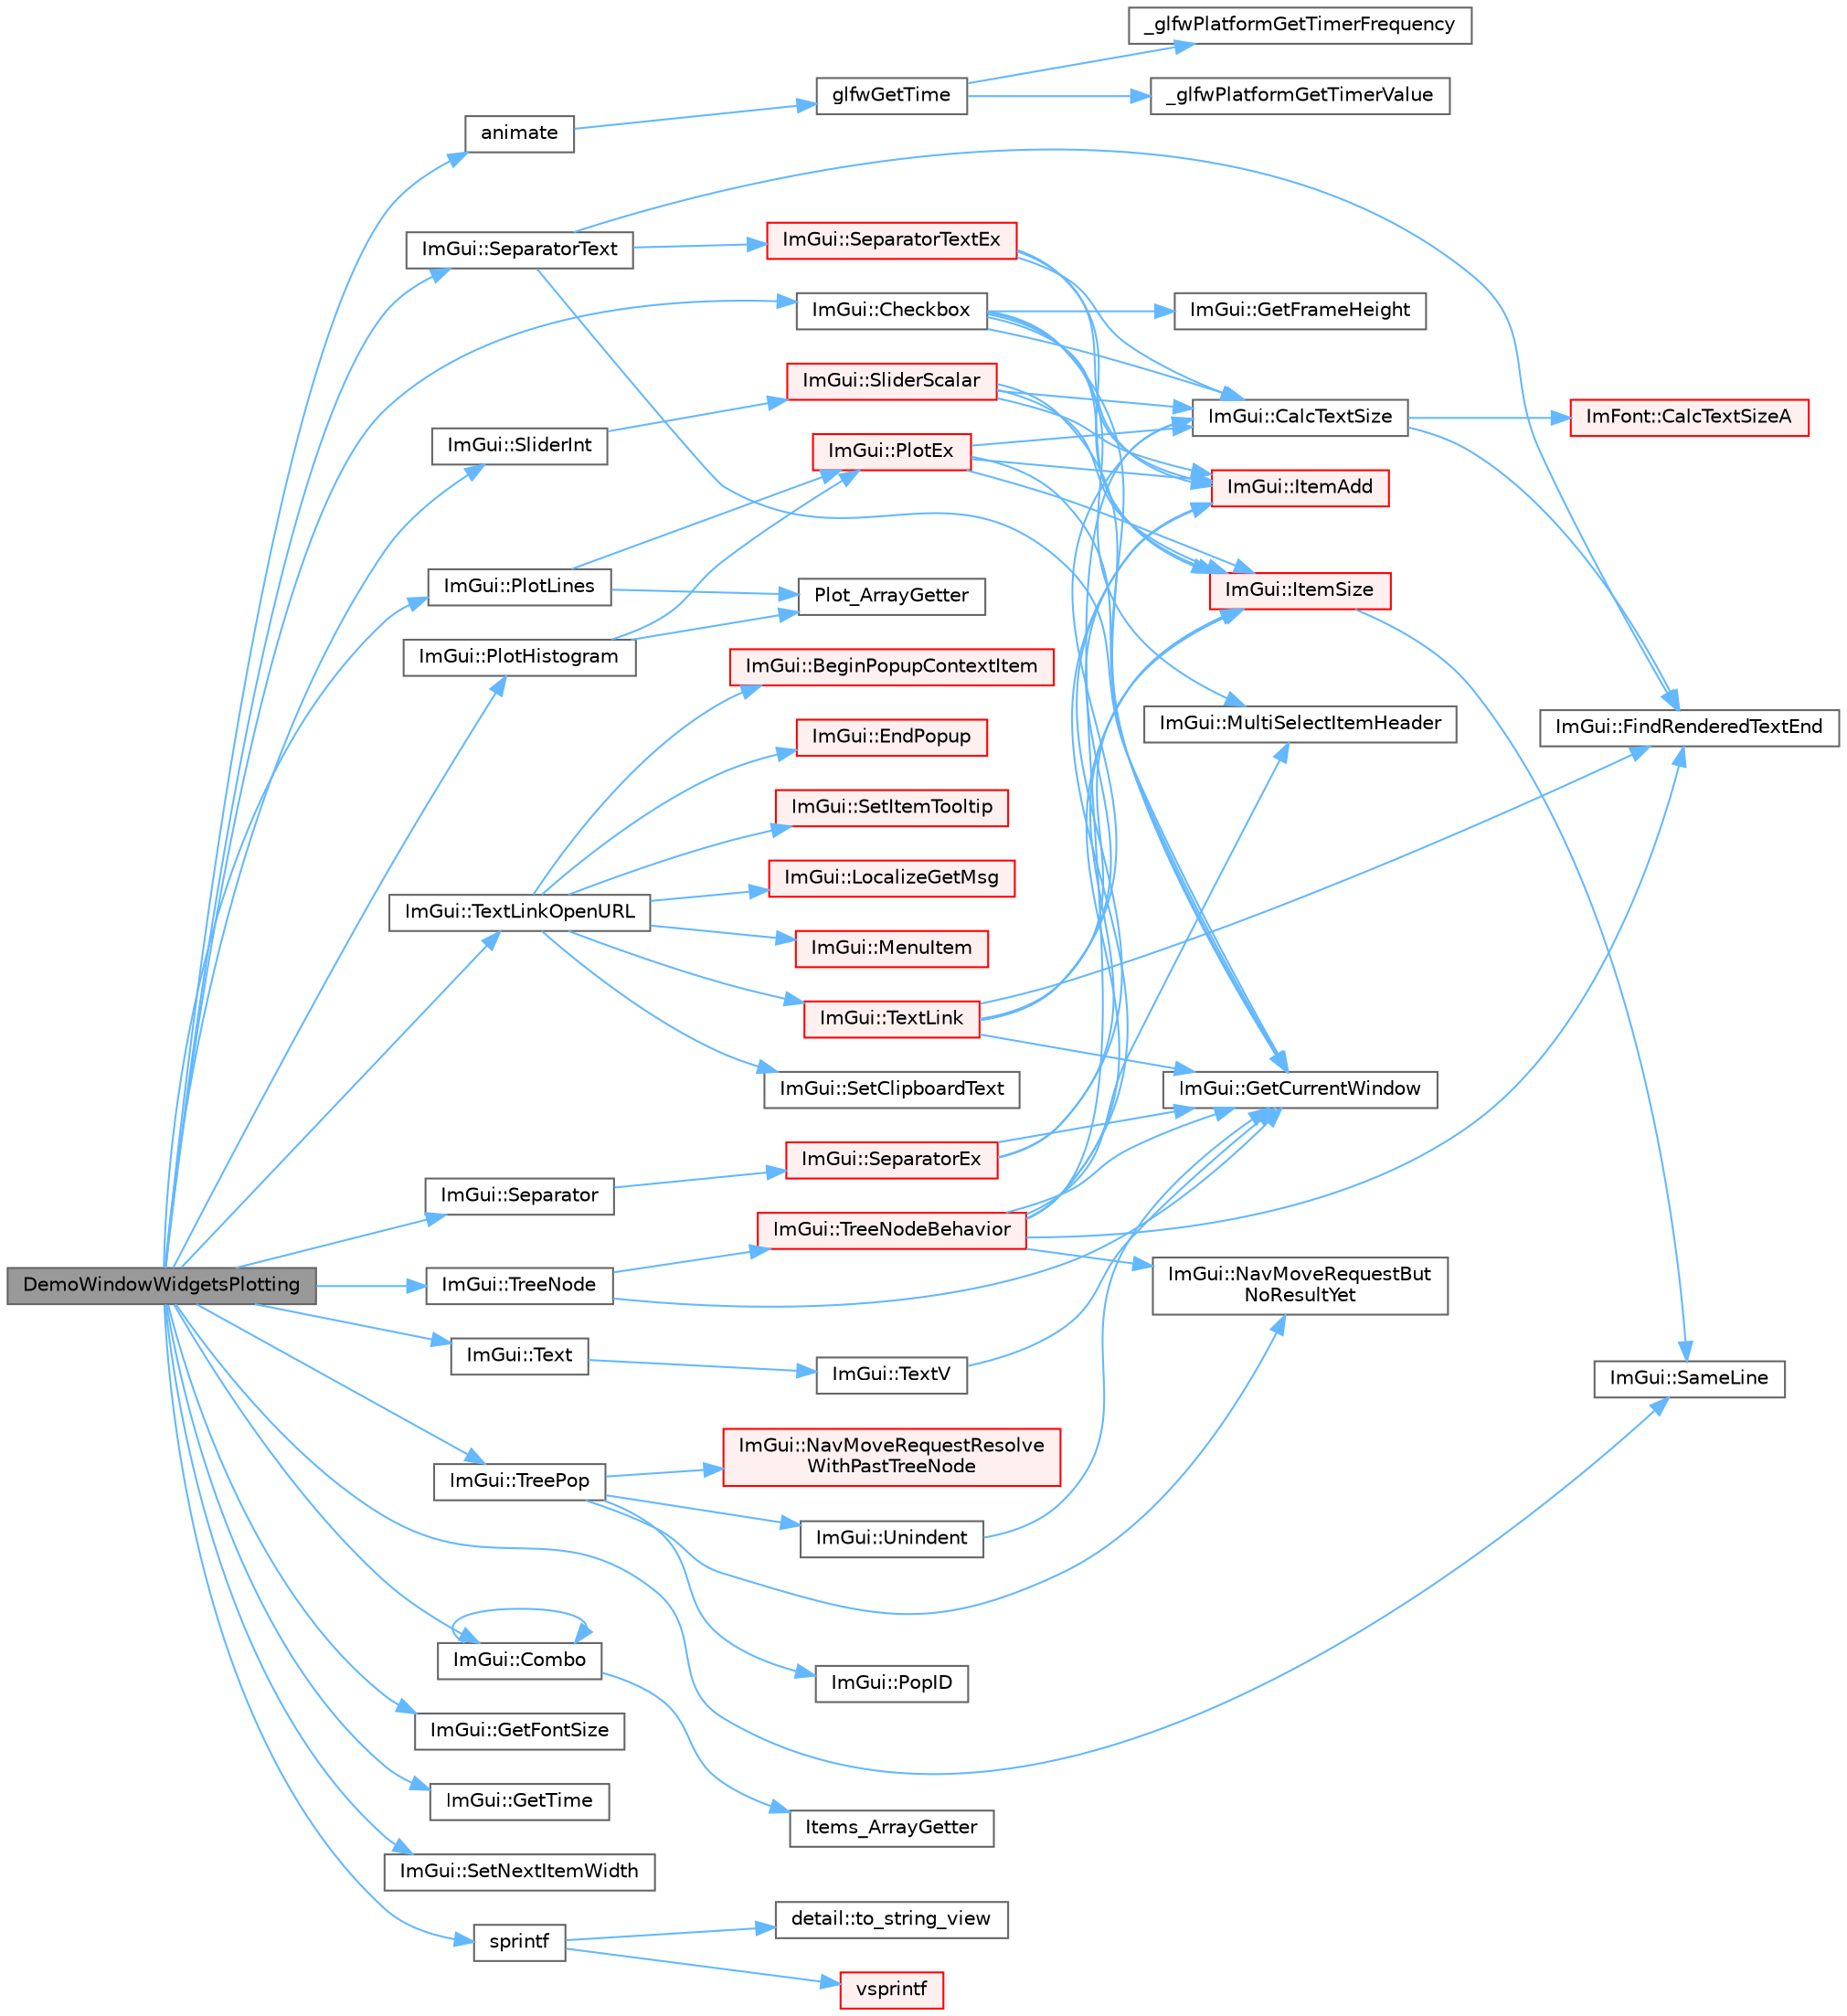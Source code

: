 digraph "DemoWindowWidgetsPlotting"
{
 // LATEX_PDF_SIZE
  bgcolor="transparent";
  edge [fontname=Helvetica,fontsize=10,labelfontname=Helvetica,labelfontsize=10];
  node [fontname=Helvetica,fontsize=10,shape=box,height=0.2,width=0.4];
  rankdir="LR";
  Node1 [id="Node000001",label="DemoWindowWidgetsPlotting",height=0.2,width=0.4,color="gray40", fillcolor="grey60", style="filled", fontcolor="black",tooltip=" "];
  Node1 -> Node2 [id="edge1_Node000001_Node000002",color="steelblue1",style="solid",tooltip=" "];
  Node2 [id="Node000002",label="animate",height=0.2,width=0.4,color="grey40", fillcolor="white", style="filled",URL="$gears_8c.html#af7a75874690301f56bcd3fa511ba39a8",tooltip=" "];
  Node2 -> Node3 [id="edge2_Node000002_Node000003",color="steelblue1",style="solid",tooltip=" "];
  Node3 [id="Node000003",label="glfwGetTime",height=0.2,width=0.4,color="grey40", fillcolor="white", style="filled",URL="$group__input.html#ga03d4a1039b8662c71eeb40beea8cb622",tooltip="Returns the GLFW time."];
  Node3 -> Node4 [id="edge3_Node000003_Node000004",color="steelblue1",style="solid",tooltip=" "];
  Node4 [id="Node000004",label="_glfwPlatformGetTimerFrequency",height=0.2,width=0.4,color="grey40", fillcolor="white", style="filled",URL="$posix__time_8c.html#ab3fe69b1eec5554114fe774623a15137",tooltip=" "];
  Node3 -> Node5 [id="edge4_Node000003_Node000005",color="steelblue1",style="solid",tooltip=" "];
  Node5 [id="Node000005",label="_glfwPlatformGetTimerValue",height=0.2,width=0.4,color="grey40", fillcolor="white", style="filled",URL="$posix__time_8c.html#a5ee7e09b380d3afdd3c2738b726a2a6e",tooltip=" "];
  Node1 -> Node6 [id="edge5_Node000001_Node000006",color="steelblue1",style="solid",tooltip=" "];
  Node6 [id="Node000006",label="ImGui::Checkbox",height=0.2,width=0.4,color="grey40", fillcolor="white", style="filled",URL="$namespace_im_gui.html#a57d73c1d0ef807fef734d91024092027",tooltip=" "];
  Node6 -> Node7 [id="edge6_Node000006_Node000007",color="steelblue1",style="solid",tooltip=" "];
  Node7 [id="Node000007",label="ImGui::CalcTextSize",height=0.2,width=0.4,color="grey40", fillcolor="white", style="filled",URL="$namespace_im_gui.html#a848b9db6cc4a186751c0ecebcaadc33b",tooltip=" "];
  Node7 -> Node8 [id="edge7_Node000007_Node000008",color="steelblue1",style="solid",tooltip=" "];
  Node8 [id="Node000008",label="ImFont::CalcTextSizeA",height=0.2,width=0.4,color="red", fillcolor="#FFF0F0", style="filled",URL="$struct_im_font.html#a418146c00c3dee351a411b952cce5175",tooltip=" "];
  Node7 -> Node16 [id="edge8_Node000007_Node000016",color="steelblue1",style="solid",tooltip=" "];
  Node16 [id="Node000016",label="ImGui::FindRenderedTextEnd",height=0.2,width=0.4,color="grey40", fillcolor="white", style="filled",URL="$namespace_im_gui.html#a7671e1dbc803a31b06081b52a771d83f",tooltip=" "];
  Node6 -> Node17 [id="edge9_Node000006_Node000017",color="steelblue1",style="solid",tooltip=" "];
  Node17 [id="Node000017",label="ImGui::GetCurrentWindow",height=0.2,width=0.4,color="grey40", fillcolor="white", style="filled",URL="$namespace_im_gui.html#ac452417b5004ca16a814a72cff153526",tooltip=" "];
  Node6 -> Node18 [id="edge10_Node000006_Node000018",color="steelblue1",style="solid",tooltip=" "];
  Node18 [id="Node000018",label="ImGui::GetFrameHeight",height=0.2,width=0.4,color="grey40", fillcolor="white", style="filled",URL="$namespace_im_gui.html#ae560f17cf3262017cee888d1eb77f294",tooltip=" "];
  Node6 -> Node19 [id="edge11_Node000006_Node000019",color="steelblue1",style="solid",tooltip=" "];
  Node19 [id="Node000019",label="ImGui::ItemAdd",height=0.2,width=0.4,color="red", fillcolor="#FFF0F0", style="filled",URL="$namespace_im_gui.html#a0c2ccafc8d403c02a6590ac21157b9ac",tooltip=" "];
  Node6 -> Node74 [id="edge12_Node000006_Node000074",color="steelblue1",style="solid",tooltip=" "];
  Node74 [id="Node000074",label="ImGui::ItemSize",height=0.2,width=0.4,color="red", fillcolor="#FFF0F0", style="filled",URL="$namespace_im_gui.html#a4b5818a652d943ea54e0cec9fb3943d7",tooltip=" "];
  Node74 -> Node75 [id="edge13_Node000074_Node000075",color="steelblue1",style="solid",tooltip=" "];
  Node75 [id="Node000075",label="ImGui::SameLine",height=0.2,width=0.4,color="grey40", fillcolor="white", style="filled",URL="$namespace_im_gui.html#addd433eb3aae59119e341e80db474f66",tooltip=" "];
  Node6 -> Node76 [id="edge14_Node000006_Node000076",color="steelblue1",style="solid",tooltip=" "];
  Node76 [id="Node000076",label="ImGui::MultiSelectItemHeader",height=0.2,width=0.4,color="grey40", fillcolor="white", style="filled",URL="$namespace_im_gui.html#a42a98da805c3612b26b829e0567fdc0f",tooltip=" "];
  Node1 -> Node77 [id="edge15_Node000001_Node000077",color="steelblue1",style="solid",tooltip=" "];
  Node77 [id="Node000077",label="ImGui::Combo",height=0.2,width=0.4,color="grey40", fillcolor="white", style="filled",URL="$namespace_im_gui.html#aa2979368da5b9e98d368449b36d166b2",tooltip=" "];
  Node77 -> Node77 [id="edge16_Node000077_Node000077",color="steelblue1",style="solid",tooltip=" "];
  Node77 -> Node78 [id="edge17_Node000077_Node000078",color="steelblue1",style="solid",tooltip=" "];
  Node78 [id="Node000078",label="Items_ArrayGetter",height=0.2,width=0.4,color="grey40", fillcolor="white", style="filled",URL="$imgui__widgets_8cpp.html#ad8f314afb60770d322bd454ec21e6c15",tooltip=" "];
  Node1 -> Node79 [id="edge18_Node000001_Node000079",color="steelblue1",style="solid",tooltip=" "];
  Node79 [id="Node000079",label="ImGui::GetFontSize",height=0.2,width=0.4,color="grey40", fillcolor="white", style="filled",URL="$namespace_im_gui.html#ac592ae8e0aa4a1a06502ec7872bc8da8",tooltip=" "];
  Node1 -> Node80 [id="edge19_Node000001_Node000080",color="steelblue1",style="solid",tooltip=" "];
  Node80 [id="Node000080",label="ImGui::GetTime",height=0.2,width=0.4,color="grey40", fillcolor="white", style="filled",URL="$namespace_im_gui.html#a3f983cf463367c8fd3a3d5793639dc59",tooltip=" "];
  Node1 -> Node81 [id="edge20_Node000001_Node000081",color="steelblue1",style="solid",tooltip=" "];
  Node81 [id="Node000081",label="ImGui::PlotHistogram",height=0.2,width=0.4,color="grey40", fillcolor="white", style="filled",URL="$namespace_im_gui.html#af7a92b2118981835b5251bfdaac50252",tooltip=" "];
  Node81 -> Node82 [id="edge21_Node000081_Node000082",color="steelblue1",style="solid",tooltip=" "];
  Node82 [id="Node000082",label="Plot_ArrayGetter",height=0.2,width=0.4,color="grey40", fillcolor="white", style="filled",URL="$imgui__widgets_8cpp.html#ad4576f39d1ccf89f3c230754c81b278a",tooltip=" "];
  Node81 -> Node83 [id="edge22_Node000081_Node000083",color="steelblue1",style="solid",tooltip=" "];
  Node83 [id="Node000083",label="ImGui::PlotEx",height=0.2,width=0.4,color="red", fillcolor="#FFF0F0", style="filled",URL="$namespace_im_gui.html#afb3147b9a00e396e0b11a1bfe24b8f42",tooltip=" "];
  Node83 -> Node7 [id="edge23_Node000083_Node000007",color="steelblue1",style="solid",tooltip=" "];
  Node83 -> Node17 [id="edge24_Node000083_Node000017",color="steelblue1",style="solid",tooltip=" "];
  Node83 -> Node19 [id="edge25_Node000083_Node000019",color="steelblue1",style="solid",tooltip=" "];
  Node83 -> Node74 [id="edge26_Node000083_Node000074",color="steelblue1",style="solid",tooltip=" "];
  Node1 -> Node528 [id="edge27_Node000001_Node000528",color="steelblue1",style="solid",tooltip=" "];
  Node528 [id="Node000528",label="ImGui::PlotLines",height=0.2,width=0.4,color="grey40", fillcolor="white", style="filled",URL="$namespace_im_gui.html#a2bc21c56e4796855313804086cca114f",tooltip=" "];
  Node528 -> Node82 [id="edge28_Node000528_Node000082",color="steelblue1",style="solid",tooltip=" "];
  Node528 -> Node83 [id="edge29_Node000528_Node000083",color="steelblue1",style="solid",tooltip=" "];
  Node1 -> Node75 [id="edge30_Node000001_Node000075",color="steelblue1",style="solid",tooltip=" "];
  Node1 -> Node348 [id="edge31_Node000001_Node000348",color="steelblue1",style="solid",tooltip=" "];
  Node348 [id="Node000348",label="ImGui::Separator",height=0.2,width=0.4,color="grey40", fillcolor="white", style="filled",URL="$namespace_im_gui.html#a191123597a5084d003c8beac7eeb029e",tooltip=" "];
  Node348 -> Node349 [id="edge32_Node000348_Node000349",color="steelblue1",style="solid",tooltip=" "];
  Node349 [id="Node000349",label="ImGui::SeparatorEx",height=0.2,width=0.4,color="red", fillcolor="#FFF0F0", style="filled",URL="$namespace_im_gui.html#acd77978447d71b3113ad084dfde1fe18",tooltip=" "];
  Node349 -> Node17 [id="edge33_Node000349_Node000017",color="steelblue1",style="solid",tooltip=" "];
  Node349 -> Node19 [id="edge34_Node000349_Node000019",color="steelblue1",style="solid",tooltip=" "];
  Node349 -> Node74 [id="edge35_Node000349_Node000074",color="steelblue1",style="solid",tooltip=" "];
  Node1 -> Node529 [id="edge36_Node000001_Node000529",color="steelblue1",style="solid",tooltip=" "];
  Node529 [id="Node000529",label="ImGui::SeparatorText",height=0.2,width=0.4,color="grey40", fillcolor="white", style="filled",URL="$namespace_im_gui.html#a35e04f2c996f8634bfda0fa1c07572d9",tooltip=" "];
  Node529 -> Node16 [id="edge37_Node000529_Node000016",color="steelblue1",style="solid",tooltip=" "];
  Node529 -> Node17 [id="edge38_Node000529_Node000017",color="steelblue1",style="solid",tooltip=" "];
  Node529 -> Node530 [id="edge39_Node000529_Node000530",color="steelblue1",style="solid",tooltip=" "];
  Node530 [id="Node000530",label="ImGui::SeparatorTextEx",height=0.2,width=0.4,color="red", fillcolor="#FFF0F0", style="filled",URL="$namespace_im_gui.html#a14e42bfa66f05d0ae2304e27ee1fb2b3",tooltip=" "];
  Node530 -> Node7 [id="edge40_Node000530_Node000007",color="steelblue1",style="solid",tooltip=" "];
  Node530 -> Node19 [id="edge41_Node000530_Node000019",color="steelblue1",style="solid",tooltip=" "];
  Node530 -> Node74 [id="edge42_Node000530_Node000074",color="steelblue1",style="solid",tooltip=" "];
  Node1 -> Node531 [id="edge43_Node000001_Node000531",color="steelblue1",style="solid",tooltip=" "];
  Node531 [id="Node000531",label="ImGui::SetNextItemWidth",height=0.2,width=0.4,color="grey40", fillcolor="white", style="filled",URL="$namespace_im_gui.html#a1291228607bee5a703df6553f27cbbb9",tooltip=" "];
  Node1 -> Node532 [id="edge44_Node000001_Node000532",color="steelblue1",style="solid",tooltip=" "];
  Node532 [id="Node000532",label="ImGui::SliderInt",height=0.2,width=0.4,color="grey40", fillcolor="white", style="filled",URL="$namespace_im_gui.html#a580128c9b35d1a9fc5b7a057f6f5464a",tooltip=" "];
  Node532 -> Node533 [id="edge45_Node000532_Node000533",color="steelblue1",style="solid",tooltip=" "];
  Node533 [id="Node000533",label="ImGui::SliderScalar",height=0.2,width=0.4,color="red", fillcolor="#FFF0F0", style="filled",URL="$namespace_im_gui.html#afdd7faa9a69f75b8d674cdc207441bea",tooltip=" "];
  Node533 -> Node7 [id="edge46_Node000533_Node000007",color="steelblue1",style="solid",tooltip=" "];
  Node533 -> Node17 [id="edge47_Node000533_Node000017",color="steelblue1",style="solid",tooltip=" "];
  Node533 -> Node19 [id="edge48_Node000533_Node000019",color="steelblue1",style="solid",tooltip=" "];
  Node533 -> Node74 [id="edge49_Node000533_Node000074",color="steelblue1",style="solid",tooltip=" "];
  Node1 -> Node581 [id="edge50_Node000001_Node000581",color="steelblue1",style="solid",tooltip=" "];
  Node581 [id="Node000581",label="sprintf",height=0.2,width=0.4,color="grey40", fillcolor="white", style="filled",URL="$printf_8h.html#aa7d2e7e454d3fe606a71504a119dc894",tooltip=" "];
  Node581 -> Node582 [id="edge51_Node000581_Node000582",color="steelblue1",style="solid",tooltip=" "];
  Node582 [id="Node000582",label="detail::to_string_view",height=0.2,width=0.4,color="grey40", fillcolor="white", style="filled",URL="$namespacedetail.html#abeae79fa3e1eded2d8fbd56cc9f0960e",tooltip=" "];
  Node581 -> Node583 [id="edge52_Node000581_Node000583",color="steelblue1",style="solid",tooltip=" "];
  Node583 [id="Node000583",label="vsprintf",height=0.2,width=0.4,color="red", fillcolor="#FFF0F0", style="filled",URL="$printf_8h.html#a5e1075a6c1fce5050424f97a2fac648f",tooltip=" "];
  Node1 -> Node613 [id="edge53_Node000001_Node000613",color="steelblue1",style="solid",tooltip=" "];
  Node613 [id="Node000613",label="ImGui::Text",height=0.2,width=0.4,color="grey40", fillcolor="white", style="filled",URL="$namespace_im_gui.html#a9e7b83611fe441d54fad2effb4bf4965",tooltip=" "];
  Node613 -> Node527 [id="edge54_Node000613_Node000527",color="steelblue1",style="solid",tooltip=" "];
  Node527 [id="Node000527",label="ImGui::TextV",height=0.2,width=0.4,color="grey40", fillcolor="white", style="filled",URL="$namespace_im_gui.html#a10a0d6362178c2f743092f21e1b6cd20",tooltip=" "];
  Node527 -> Node17 [id="edge55_Node000527_Node000017",color="steelblue1",style="solid",tooltip=" "];
  Node1 -> Node614 [id="edge56_Node000001_Node000614",color="steelblue1",style="solid",tooltip=" "];
  Node614 [id="Node000614",label="ImGui::TextLinkOpenURL",height=0.2,width=0.4,color="grey40", fillcolor="white", style="filled",URL="$namespace_im_gui.html#a6635413c896caed9487e51c772525ca4",tooltip=" "];
  Node614 -> Node615 [id="edge57_Node000614_Node000615",color="steelblue1",style="solid",tooltip=" "];
  Node615 [id="Node000615",label="ImGui::BeginPopupContextItem",height=0.2,width=0.4,color="red", fillcolor="#FFF0F0", style="filled",URL="$namespace_im_gui.html#a440894c8c00495d5cc01529f4504fca9",tooltip=" "];
  Node614 -> Node267 [id="edge58_Node000614_Node000267",color="steelblue1",style="solid",tooltip=" "];
  Node267 [id="Node000267",label="ImGui::EndPopup",height=0.2,width=0.4,color="red", fillcolor="#FFF0F0", style="filled",URL="$namespace_im_gui.html#aa6a9b5696f2ea7eed7683425fc77b8f2",tooltip=" "];
  Node614 -> Node343 [id="edge59_Node000614_Node000343",color="steelblue1",style="solid",tooltip=" "];
  Node343 [id="Node000343",label="ImGui::LocalizeGetMsg",height=0.2,width=0.4,color="red", fillcolor="#FFF0F0", style="filled",URL="$namespace_im_gui.html#a0560d8edbeb9985eda5334d2f01a6fad",tooltip=" "];
  Node614 -> Node344 [id="edge60_Node000614_Node000344",color="steelblue1",style="solid",tooltip=" "];
  Node344 [id="Node000344",label="ImGui::MenuItem",height=0.2,width=0.4,color="red", fillcolor="#FFF0F0", style="filled",URL="$namespace_im_gui.html#aa1bae511ca47478998693a9d8c84f2e6",tooltip=" "];
  Node614 -> Node374 [id="edge61_Node000614_Node000374",color="steelblue1",style="solid",tooltip=" "];
  Node374 [id="Node000374",label="ImGui::SetClipboardText",height=0.2,width=0.4,color="grey40", fillcolor="white", style="filled",URL="$namespace_im_gui.html#aa4824a1b351c063b4aff9b9f4fb5fd4d",tooltip=" "];
  Node614 -> Node616 [id="edge62_Node000614_Node000616",color="steelblue1",style="solid",tooltip=" "];
  Node616 [id="Node000616",label="ImGui::SetItemTooltip",height=0.2,width=0.4,color="red", fillcolor="#FFF0F0", style="filled",URL="$namespace_im_gui.html#a3685a04624f724222fa78824de3a1c63",tooltip=" "];
  Node614 -> Node617 [id="edge63_Node000614_Node000617",color="steelblue1",style="solid",tooltip=" "];
  Node617 [id="Node000617",label="ImGui::TextLink",height=0.2,width=0.4,color="red", fillcolor="#FFF0F0", style="filled",URL="$namespace_im_gui.html#a88194dfe3ccaa0c498ae88f47220e796",tooltip=" "];
  Node617 -> Node7 [id="edge64_Node000617_Node000007",color="steelblue1",style="solid",tooltip=" "];
  Node617 -> Node16 [id="edge65_Node000617_Node000016",color="steelblue1",style="solid",tooltip=" "];
  Node617 -> Node17 [id="edge66_Node000617_Node000017",color="steelblue1",style="solid",tooltip=" "];
  Node617 -> Node19 [id="edge67_Node000617_Node000019",color="steelblue1",style="solid",tooltip=" "];
  Node617 -> Node74 [id="edge68_Node000617_Node000074",color="steelblue1",style="solid",tooltip=" "];
  Node1 -> Node620 [id="edge69_Node000001_Node000620",color="steelblue1",style="solid",tooltip=" "];
  Node620 [id="Node000620",label="ImGui::TreeNode",height=0.2,width=0.4,color="grey40", fillcolor="white", style="filled",URL="$namespace_im_gui.html#a4dff507ce8bbe0da9556bb50b1e60d7f",tooltip=" "];
  Node620 -> Node17 [id="edge70_Node000620_Node000017",color="steelblue1",style="solid",tooltip=" "];
  Node620 -> Node621 [id="edge71_Node000620_Node000621",color="steelblue1",style="solid",tooltip=" "];
  Node621 [id="Node000621",label="ImGui::TreeNodeBehavior",height=0.2,width=0.4,color="red", fillcolor="#FFF0F0", style="filled",URL="$namespace_im_gui.html#a918eabf70d288e93b2519ee1eac2c0b4",tooltip=" "];
  Node621 -> Node7 [id="edge72_Node000621_Node000007",color="steelblue1",style="solid",tooltip=" "];
  Node621 -> Node16 [id="edge73_Node000621_Node000016",color="steelblue1",style="solid",tooltip=" "];
  Node621 -> Node17 [id="edge74_Node000621_Node000017",color="steelblue1",style="solid",tooltip=" "];
  Node621 -> Node19 [id="edge75_Node000621_Node000019",color="steelblue1",style="solid",tooltip=" "];
  Node621 -> Node74 [id="edge76_Node000621_Node000074",color="steelblue1",style="solid",tooltip=" "];
  Node621 -> Node76 [id="edge77_Node000621_Node000076",color="steelblue1",style="solid",tooltip=" "];
  Node621 -> Node201 [id="edge78_Node000621_Node000201",color="steelblue1",style="solid",tooltip=" "];
  Node201 [id="Node000201",label="ImGui::NavMoveRequestBut\lNoResultYet",height=0.2,width=0.4,color="grey40", fillcolor="white", style="filled",URL="$namespace_im_gui.html#a3fab98556d11690efd4f7f2fde94968e",tooltip=" "];
  Node1 -> Node369 [id="edge79_Node000001_Node000369",color="steelblue1",style="solid",tooltip=" "];
  Node369 [id="Node000369",label="ImGui::TreePop",height=0.2,width=0.4,color="grey40", fillcolor="white", style="filled",URL="$namespace_im_gui.html#a41ecf265e5f678c78fc9c30b3cf2077f",tooltip=" "];
  Node369 -> Node201 [id="edge80_Node000369_Node000201",color="steelblue1",style="solid",tooltip=" "];
  Node369 -> Node370 [id="edge81_Node000369_Node000370",color="steelblue1",style="solid",tooltip=" "];
  Node370 [id="Node000370",label="ImGui::NavMoveRequestResolve\lWithPastTreeNode",height=0.2,width=0.4,color="red", fillcolor="#FFF0F0", style="filled",URL="$namespace_im_gui.html#a626a63937b3f661fc089c4989176cb90",tooltip=" "];
  Node369 -> Node167 [id="edge82_Node000369_Node000167",color="steelblue1",style="solid",tooltip=" "];
  Node167 [id="Node000167",label="ImGui::PopID",height=0.2,width=0.4,color="grey40", fillcolor="white", style="filled",URL="$namespace_im_gui.html#aba0b2d8f890a5d435ae43d0c4a2d4dd1",tooltip=" "];
  Node369 -> Node371 [id="edge83_Node000369_Node000371",color="steelblue1",style="solid",tooltip=" "];
  Node371 [id="Node000371",label="ImGui::Unindent",height=0.2,width=0.4,color="grey40", fillcolor="white", style="filled",URL="$namespace_im_gui.html#ad577d36753634c9bbdc3750b0e5217f5",tooltip=" "];
  Node371 -> Node17 [id="edge84_Node000371_Node000017",color="steelblue1",style="solid",tooltip=" "];
}
